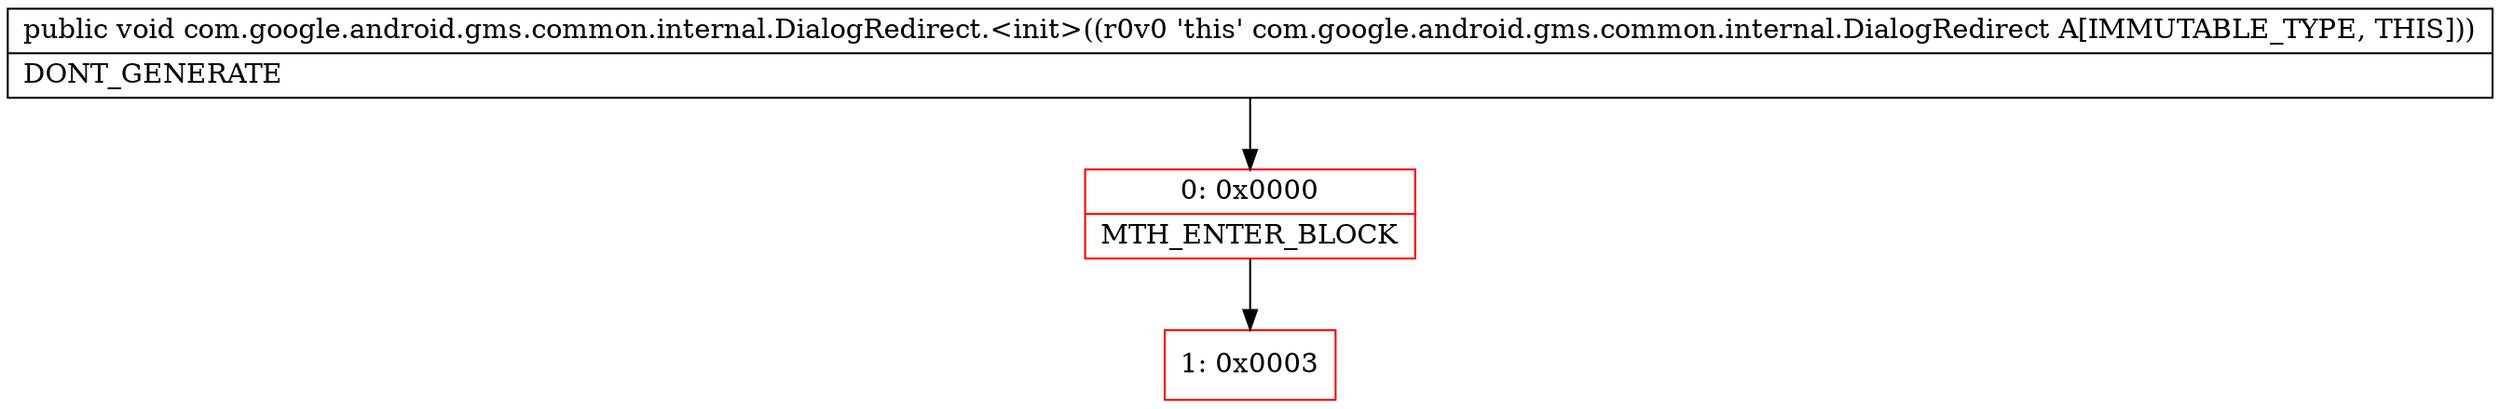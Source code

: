digraph "CFG forcom.google.android.gms.common.internal.DialogRedirect.\<init\>()V" {
subgraph cluster_Region_1289307313 {
label = "R(0)";
node [shape=record,color=blue];
}
Node_0 [shape=record,color=red,label="{0\:\ 0x0000|MTH_ENTER_BLOCK\l}"];
Node_1 [shape=record,color=red,label="{1\:\ 0x0003}"];
MethodNode[shape=record,label="{public void com.google.android.gms.common.internal.DialogRedirect.\<init\>((r0v0 'this' com.google.android.gms.common.internal.DialogRedirect A[IMMUTABLE_TYPE, THIS]))  | DONT_GENERATE\l}"];
MethodNode -> Node_0;
Node_0 -> Node_1;
}

